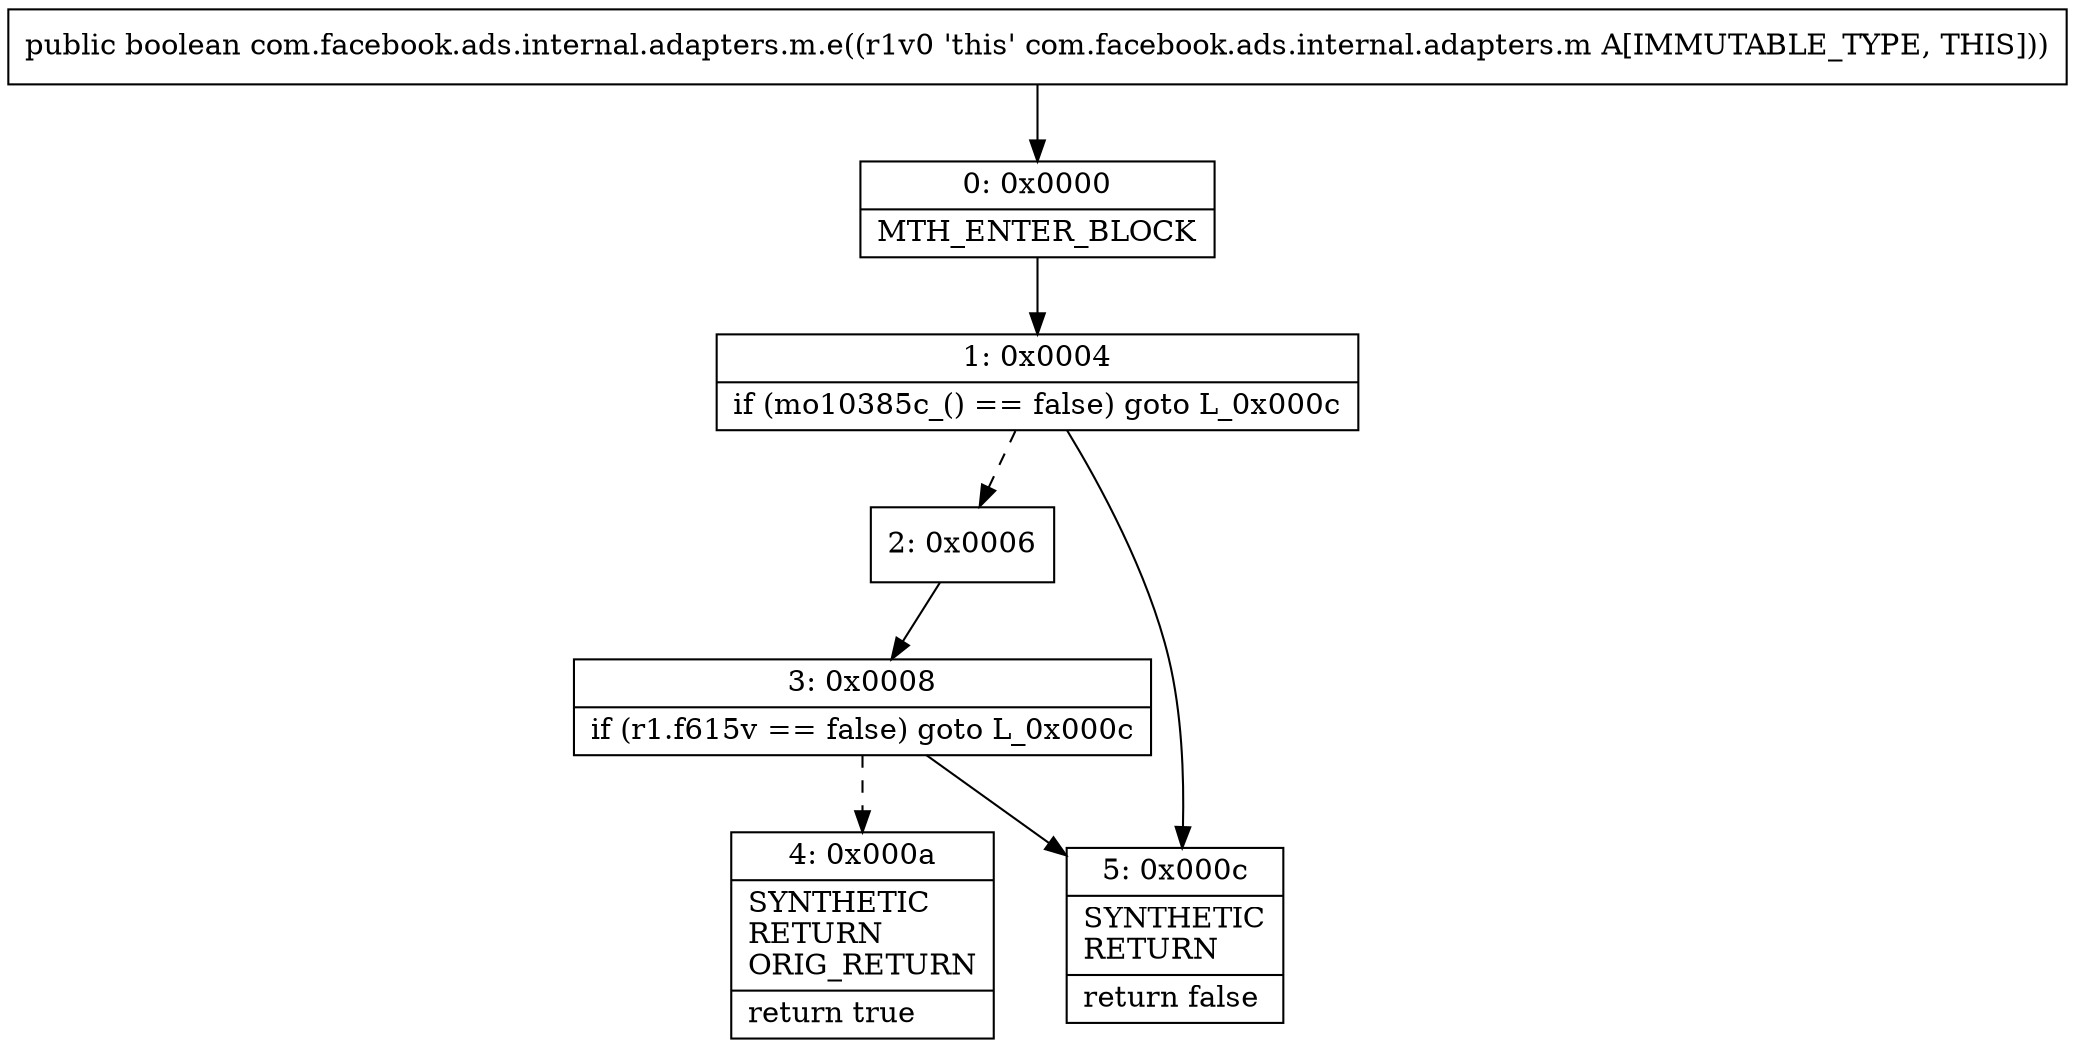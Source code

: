 digraph "CFG forcom.facebook.ads.internal.adapters.m.e()Z" {
Node_0 [shape=record,label="{0\:\ 0x0000|MTH_ENTER_BLOCK\l}"];
Node_1 [shape=record,label="{1\:\ 0x0004|if (mo10385c_() == false) goto L_0x000c\l}"];
Node_2 [shape=record,label="{2\:\ 0x0006}"];
Node_3 [shape=record,label="{3\:\ 0x0008|if (r1.f615v == false) goto L_0x000c\l}"];
Node_4 [shape=record,label="{4\:\ 0x000a|SYNTHETIC\lRETURN\lORIG_RETURN\l|return true\l}"];
Node_5 [shape=record,label="{5\:\ 0x000c|SYNTHETIC\lRETURN\l|return false\l}"];
MethodNode[shape=record,label="{public boolean com.facebook.ads.internal.adapters.m.e((r1v0 'this' com.facebook.ads.internal.adapters.m A[IMMUTABLE_TYPE, THIS])) }"];
MethodNode -> Node_0;
Node_0 -> Node_1;
Node_1 -> Node_2[style=dashed];
Node_1 -> Node_5;
Node_2 -> Node_3;
Node_3 -> Node_4[style=dashed];
Node_3 -> Node_5;
}

